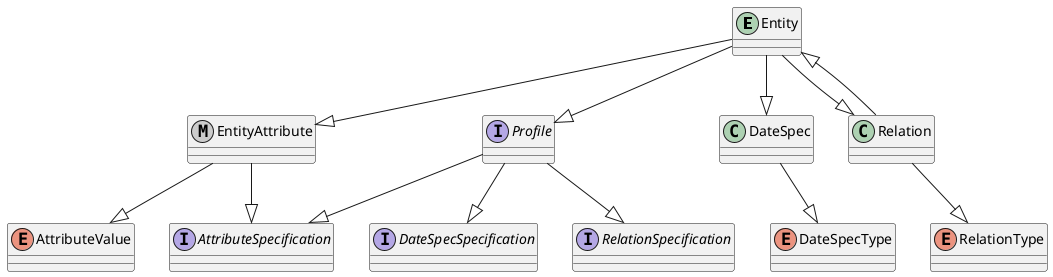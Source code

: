 @startuml

entity Entity
metaclass EntityAttribute
enum AttributeValue
interface Profile
interface AttributeSpecification
interface DateSpecSpecification
interface RelationSpecification
enum DateSpecType
enum RelationType

Entity --|> EntityAttribute
Entity --|> Profile
Entity --|> DateSpec

Entity --|> Relation
Relation --|> Entity
Relation --|> RelationType

DateSpec --|> DateSpecType

Profile --|> AttributeSpecification
Profile --|> DateSpecSpecification
Profile --|> RelationSpecification

EntityAttribute --|> AttributeSpecification
EntityAttribute --|> AttributeValue

@enduml
